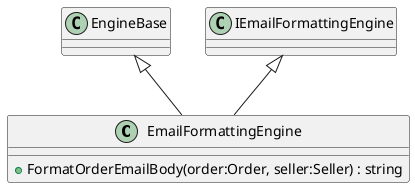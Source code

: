 @startuml
class EmailFormattingEngine {
    + FormatOrderEmailBody(order:Order, seller:Seller) : string
}
EngineBase <|-- EmailFormattingEngine
IEmailFormattingEngine <|-- EmailFormattingEngine
@enduml
